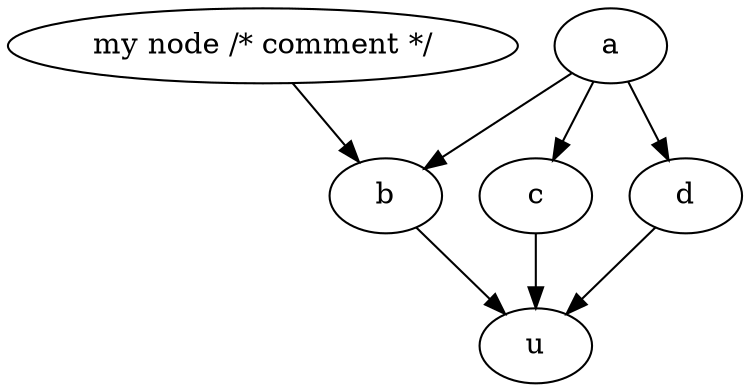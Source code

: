 /* this is a
 * multi line
 * comment
*/
/* comment */ digraph GRAPH_0 { // comment
  // comment
  a -> /* comment */ { b c /* comment */ d }
  { b /* comment */ c d } /* comment */ -> u
  " my node /* comment */ " -> b
}
